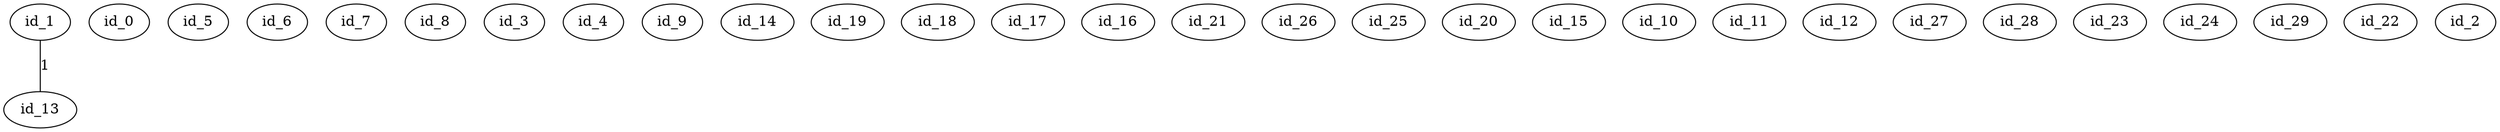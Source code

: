 graph GR{
id_1;
id_0;
id_5;
id_6;
id_7;
id_8;
id_3;
id_4;
id_9;
id_14;
id_19;
id_18;
id_17;
id_16;
id_21;
id_26;
id_25;
id_20;
id_15;
id_10;
id_11;
id_12;
id_13;
id_27;
id_28;
id_23;
id_24;
id_29;
id_22;
id_2;
id_1;
id_17;
id_1;
id_9;
id_1;
id_13;
id_1--id_13[label=1];
}